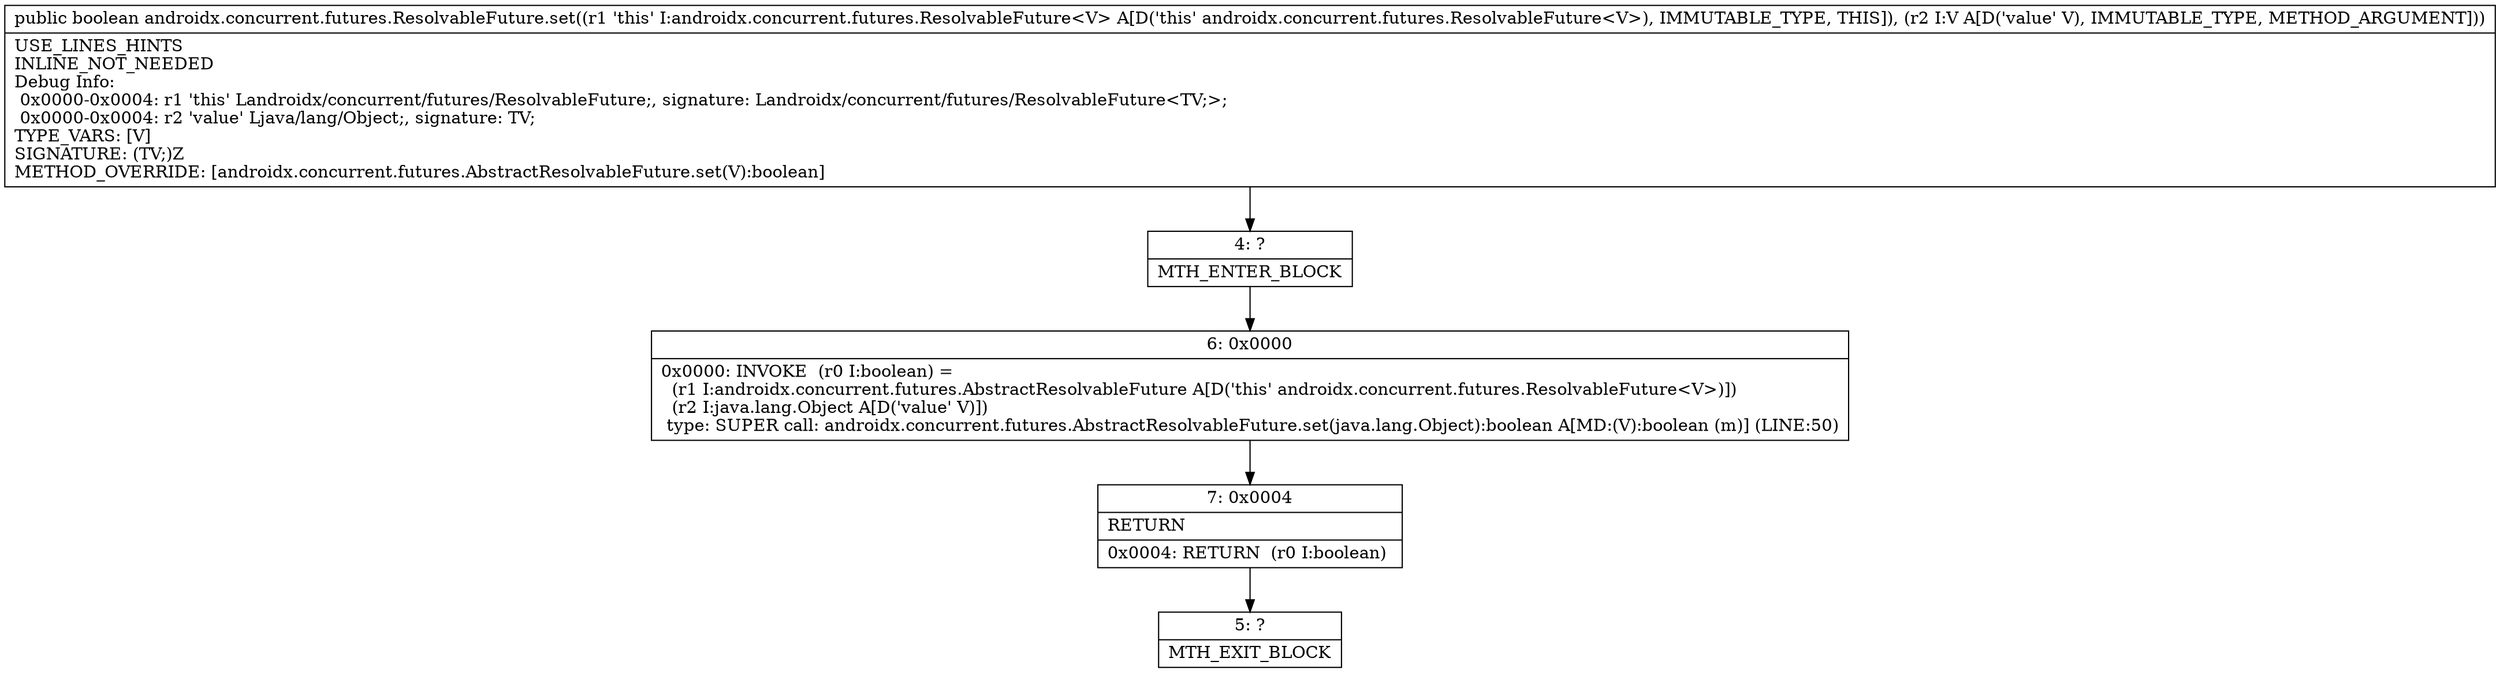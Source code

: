 digraph "CFG forandroidx.concurrent.futures.ResolvableFuture.set(Ljava\/lang\/Object;)Z" {
Node_4 [shape=record,label="{4\:\ ?|MTH_ENTER_BLOCK\l}"];
Node_6 [shape=record,label="{6\:\ 0x0000|0x0000: INVOKE  (r0 I:boolean) = \l  (r1 I:androidx.concurrent.futures.AbstractResolvableFuture A[D('this' androidx.concurrent.futures.ResolvableFuture\<V\>)])\l  (r2 I:java.lang.Object A[D('value' V)])\l type: SUPER call: androidx.concurrent.futures.AbstractResolvableFuture.set(java.lang.Object):boolean A[MD:(V):boolean (m)] (LINE:50)\l}"];
Node_7 [shape=record,label="{7\:\ 0x0004|RETURN\l|0x0004: RETURN  (r0 I:boolean) \l}"];
Node_5 [shape=record,label="{5\:\ ?|MTH_EXIT_BLOCK\l}"];
MethodNode[shape=record,label="{public boolean androidx.concurrent.futures.ResolvableFuture.set((r1 'this' I:androidx.concurrent.futures.ResolvableFuture\<V\> A[D('this' androidx.concurrent.futures.ResolvableFuture\<V\>), IMMUTABLE_TYPE, THIS]), (r2 I:V A[D('value' V), IMMUTABLE_TYPE, METHOD_ARGUMENT]))  | USE_LINES_HINTS\lINLINE_NOT_NEEDED\lDebug Info:\l  0x0000\-0x0004: r1 'this' Landroidx\/concurrent\/futures\/ResolvableFuture;, signature: Landroidx\/concurrent\/futures\/ResolvableFuture\<TV;\>;\l  0x0000\-0x0004: r2 'value' Ljava\/lang\/Object;, signature: TV;\lTYPE_VARS: [V]\lSIGNATURE: (TV;)Z\lMETHOD_OVERRIDE: [androidx.concurrent.futures.AbstractResolvableFuture.set(V):boolean]\l}"];
MethodNode -> Node_4;Node_4 -> Node_6;
Node_6 -> Node_7;
Node_7 -> Node_5;
}

